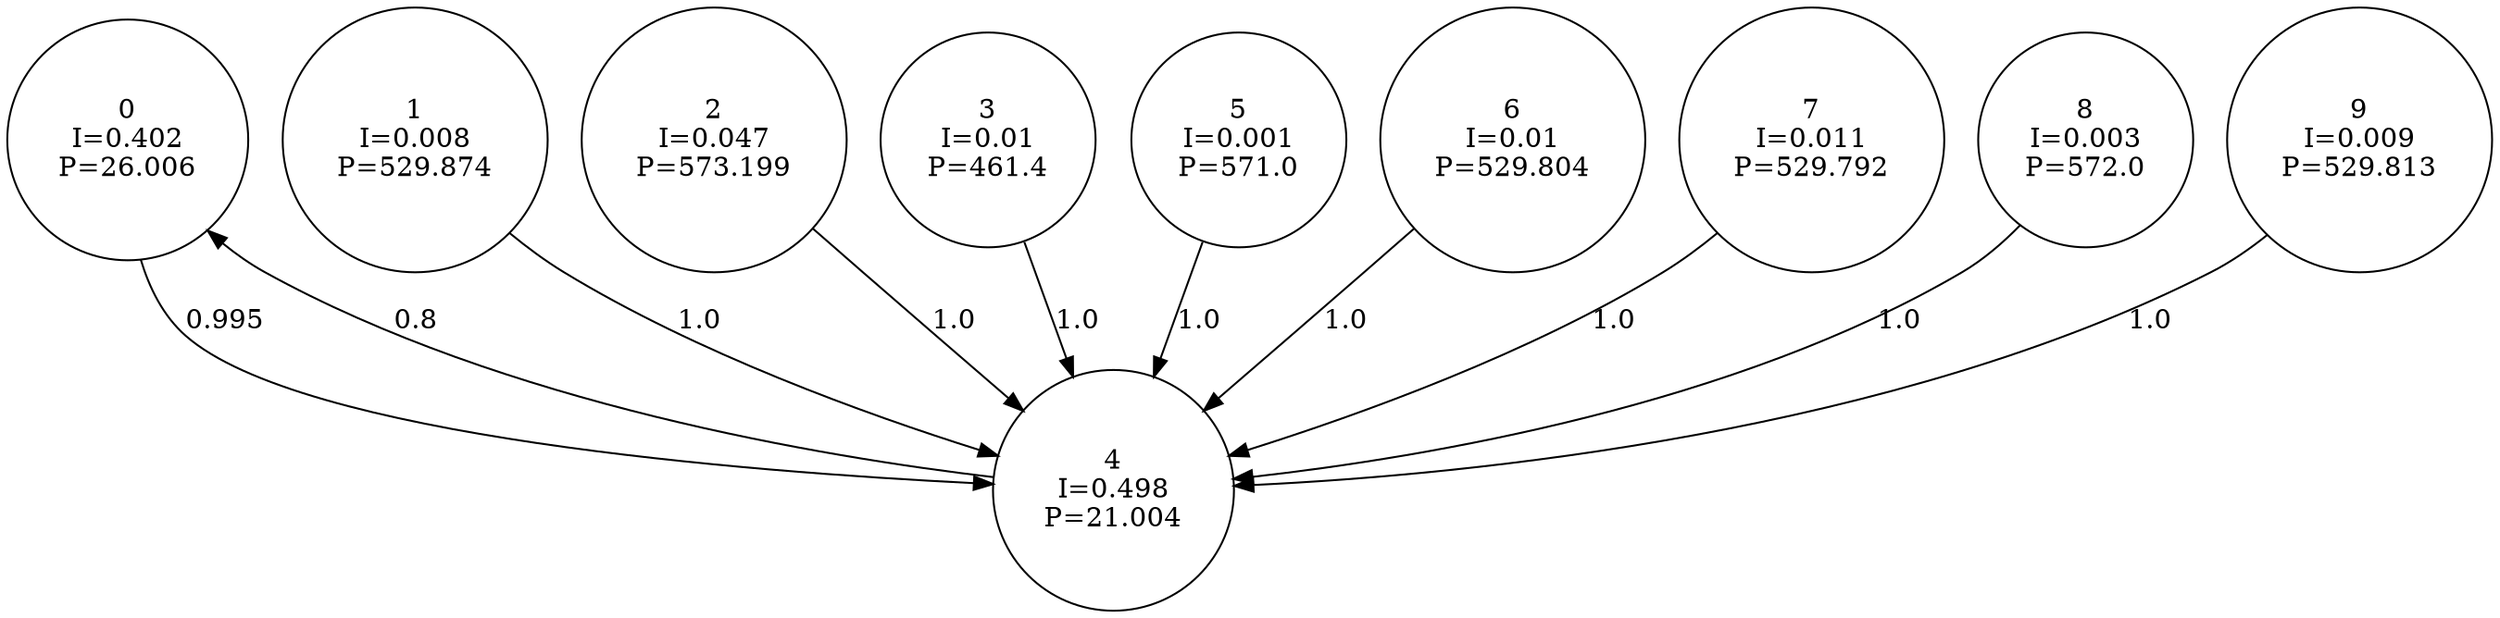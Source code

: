 digraph a {
0 [shape=circle, label="0\nI=0.402\nP=26.006"];
	0 -> 4 [label="0.995"];
1 [shape=circle, label="1\nI=0.008\nP=529.874"];
	1 -> 4 [label="1.0"];
2 [shape=circle, label="2\nI=0.047\nP=573.199"];
	2 -> 4 [label="1.0"];
3 [shape=circle, label="3\nI=0.01\nP=461.4"];
	3 -> 4 [label="1.0"];
4 [shape=circle, label="4\nI=0.498\nP=21.004"];
	4 -> 0 [label="0.8"];
5 [shape=circle, label="5\nI=0.001\nP=571.0"];
	5 -> 4 [label="1.0"];
6 [shape=circle, label="6\nI=0.01\nP=529.804"];
	6 -> 4 [label="1.0"];
7 [shape=circle, label="7\nI=0.011\nP=529.792"];
	7 -> 4 [label="1.0"];
8 [shape=circle, label="8\nI=0.003\nP=572.0"];
	8 -> 4 [label="1.0"];
9 [shape=circle, label="9\nI=0.009\nP=529.813"];
	9 -> 4 [label="1.0"];
}
